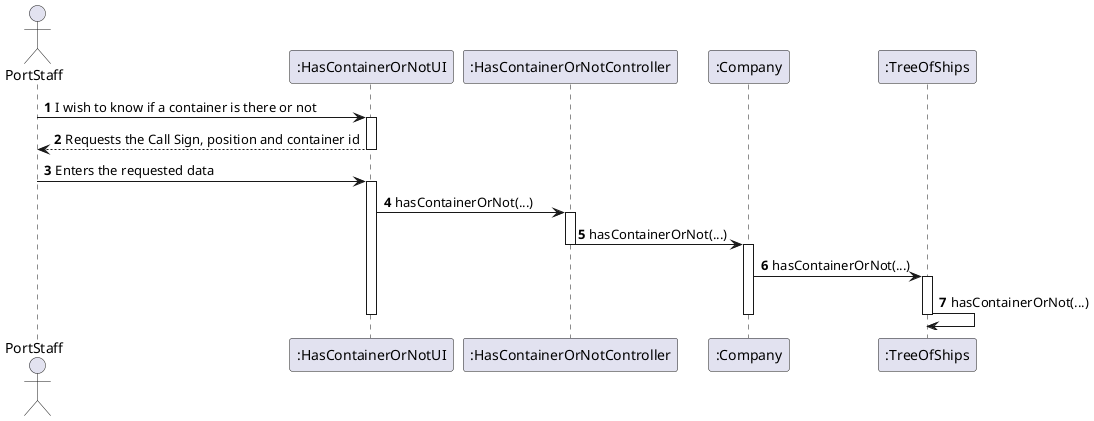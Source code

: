 @startuml
'https://plantuml.com/sequence-diagram

autonumber

actor       PortStaff             as Ps
participant    ":HasContainerOrNotUI"         as UI
participant    ":HasContainerOrNotController" as CTRL
participant    ":Company"              as Company
participant    ":TreeOfShips"   as treeOfShipsCallSign

Ps -> UI : I wish to know if a container is there or not
activate UI

UI --> Ps : Requests the Call Sign, position and container id

deactivate UI

Ps -> UI : Enters the requested data

activate UI

UI -> CTRL : hasContainerOrNot(...)

activate CTRL

CTRL -> Company : hasContainerOrNot(...)

deactivate CTRL

activate Company

Company -> treeOfShipsCallSign : hasContainerOrNot(...)

activate treeOfShipsCallSign

treeOfShipsCallSign -> treeOfShipsCallSign : hasContainerOrNot(...)

deactivate treeOfShipsCallSign

deactivate Company

deactivate UI

@enduml